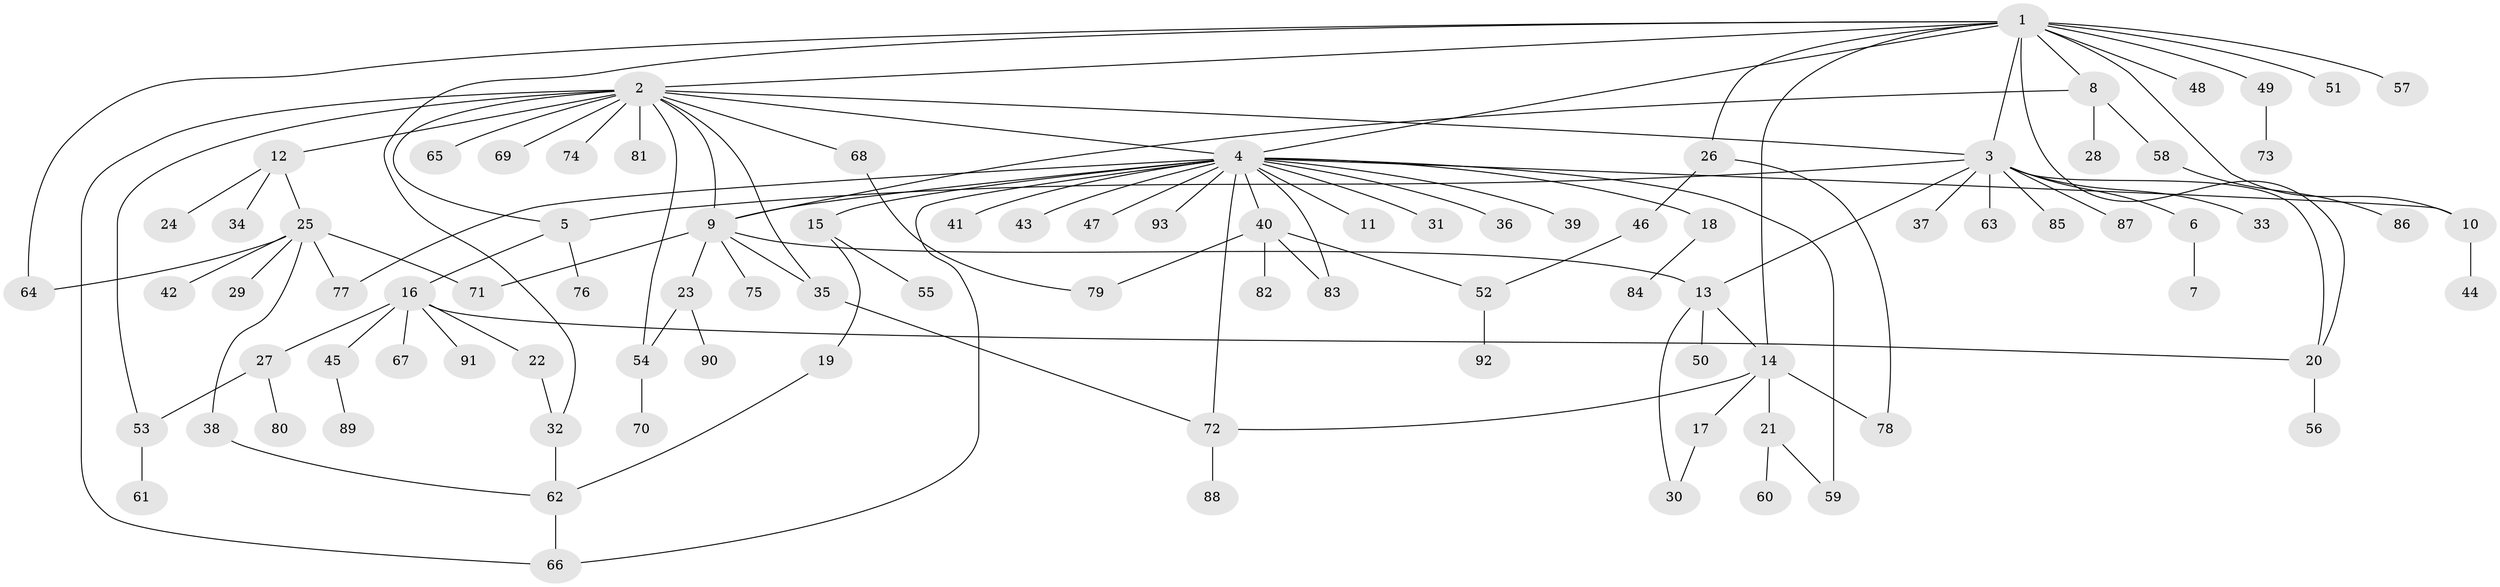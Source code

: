 // Generated by graph-tools (version 1.1) at 2025/47/03/09/25 04:47:06]
// undirected, 93 vertices, 121 edges
graph export_dot {
graph [start="1"]
  node [color=gray90,style=filled];
  1;
  2;
  3;
  4;
  5;
  6;
  7;
  8;
  9;
  10;
  11;
  12;
  13;
  14;
  15;
  16;
  17;
  18;
  19;
  20;
  21;
  22;
  23;
  24;
  25;
  26;
  27;
  28;
  29;
  30;
  31;
  32;
  33;
  34;
  35;
  36;
  37;
  38;
  39;
  40;
  41;
  42;
  43;
  44;
  45;
  46;
  47;
  48;
  49;
  50;
  51;
  52;
  53;
  54;
  55;
  56;
  57;
  58;
  59;
  60;
  61;
  62;
  63;
  64;
  65;
  66;
  67;
  68;
  69;
  70;
  71;
  72;
  73;
  74;
  75;
  76;
  77;
  78;
  79;
  80;
  81;
  82;
  83;
  84;
  85;
  86;
  87;
  88;
  89;
  90;
  91;
  92;
  93;
  1 -- 2;
  1 -- 3;
  1 -- 4;
  1 -- 8;
  1 -- 10;
  1 -- 14;
  1 -- 20;
  1 -- 26;
  1 -- 32;
  1 -- 48;
  1 -- 49;
  1 -- 51;
  1 -- 57;
  1 -- 64;
  2 -- 3;
  2 -- 4;
  2 -- 5;
  2 -- 9;
  2 -- 12;
  2 -- 35;
  2 -- 53;
  2 -- 54;
  2 -- 65;
  2 -- 66;
  2 -- 68;
  2 -- 69;
  2 -- 74;
  2 -- 81;
  3 -- 5;
  3 -- 6;
  3 -- 13;
  3 -- 20;
  3 -- 33;
  3 -- 37;
  3 -- 63;
  3 -- 85;
  3 -- 87;
  4 -- 9;
  4 -- 10;
  4 -- 11;
  4 -- 15;
  4 -- 18;
  4 -- 31;
  4 -- 36;
  4 -- 39;
  4 -- 40;
  4 -- 41;
  4 -- 43;
  4 -- 47;
  4 -- 59;
  4 -- 66;
  4 -- 72;
  4 -- 77;
  4 -- 83;
  4 -- 93;
  5 -- 16;
  5 -- 76;
  6 -- 7;
  8 -- 9;
  8 -- 28;
  8 -- 58;
  9 -- 13;
  9 -- 23;
  9 -- 35;
  9 -- 71;
  9 -- 75;
  10 -- 44;
  12 -- 24;
  12 -- 25;
  12 -- 34;
  13 -- 14;
  13 -- 30;
  13 -- 50;
  14 -- 17;
  14 -- 21;
  14 -- 72;
  14 -- 78;
  15 -- 19;
  15 -- 55;
  16 -- 20;
  16 -- 22;
  16 -- 27;
  16 -- 45;
  16 -- 67;
  16 -- 91;
  17 -- 30;
  18 -- 84;
  19 -- 62;
  20 -- 56;
  21 -- 59;
  21 -- 60;
  22 -- 32;
  23 -- 54;
  23 -- 90;
  25 -- 29;
  25 -- 38;
  25 -- 42;
  25 -- 64;
  25 -- 71;
  25 -- 77;
  26 -- 46;
  26 -- 78;
  27 -- 53;
  27 -- 80;
  32 -- 62;
  35 -- 72;
  38 -- 62;
  40 -- 52;
  40 -- 79;
  40 -- 82;
  40 -- 83;
  45 -- 89;
  46 -- 52;
  49 -- 73;
  52 -- 92;
  53 -- 61;
  54 -- 70;
  58 -- 86;
  62 -- 66;
  68 -- 79;
  72 -- 88;
}
